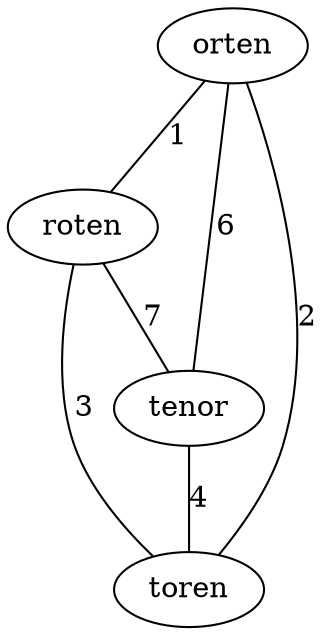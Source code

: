 graph {
	orten -- roten [ label="1" ];
	orten -- tenor [ label="6" ];
	orten -- toren [ label="2" ];
	roten -- tenor [ label="7" ];
	roten -- toren [ label="3" ];
	tenor -- toren [ label="4" ];
}